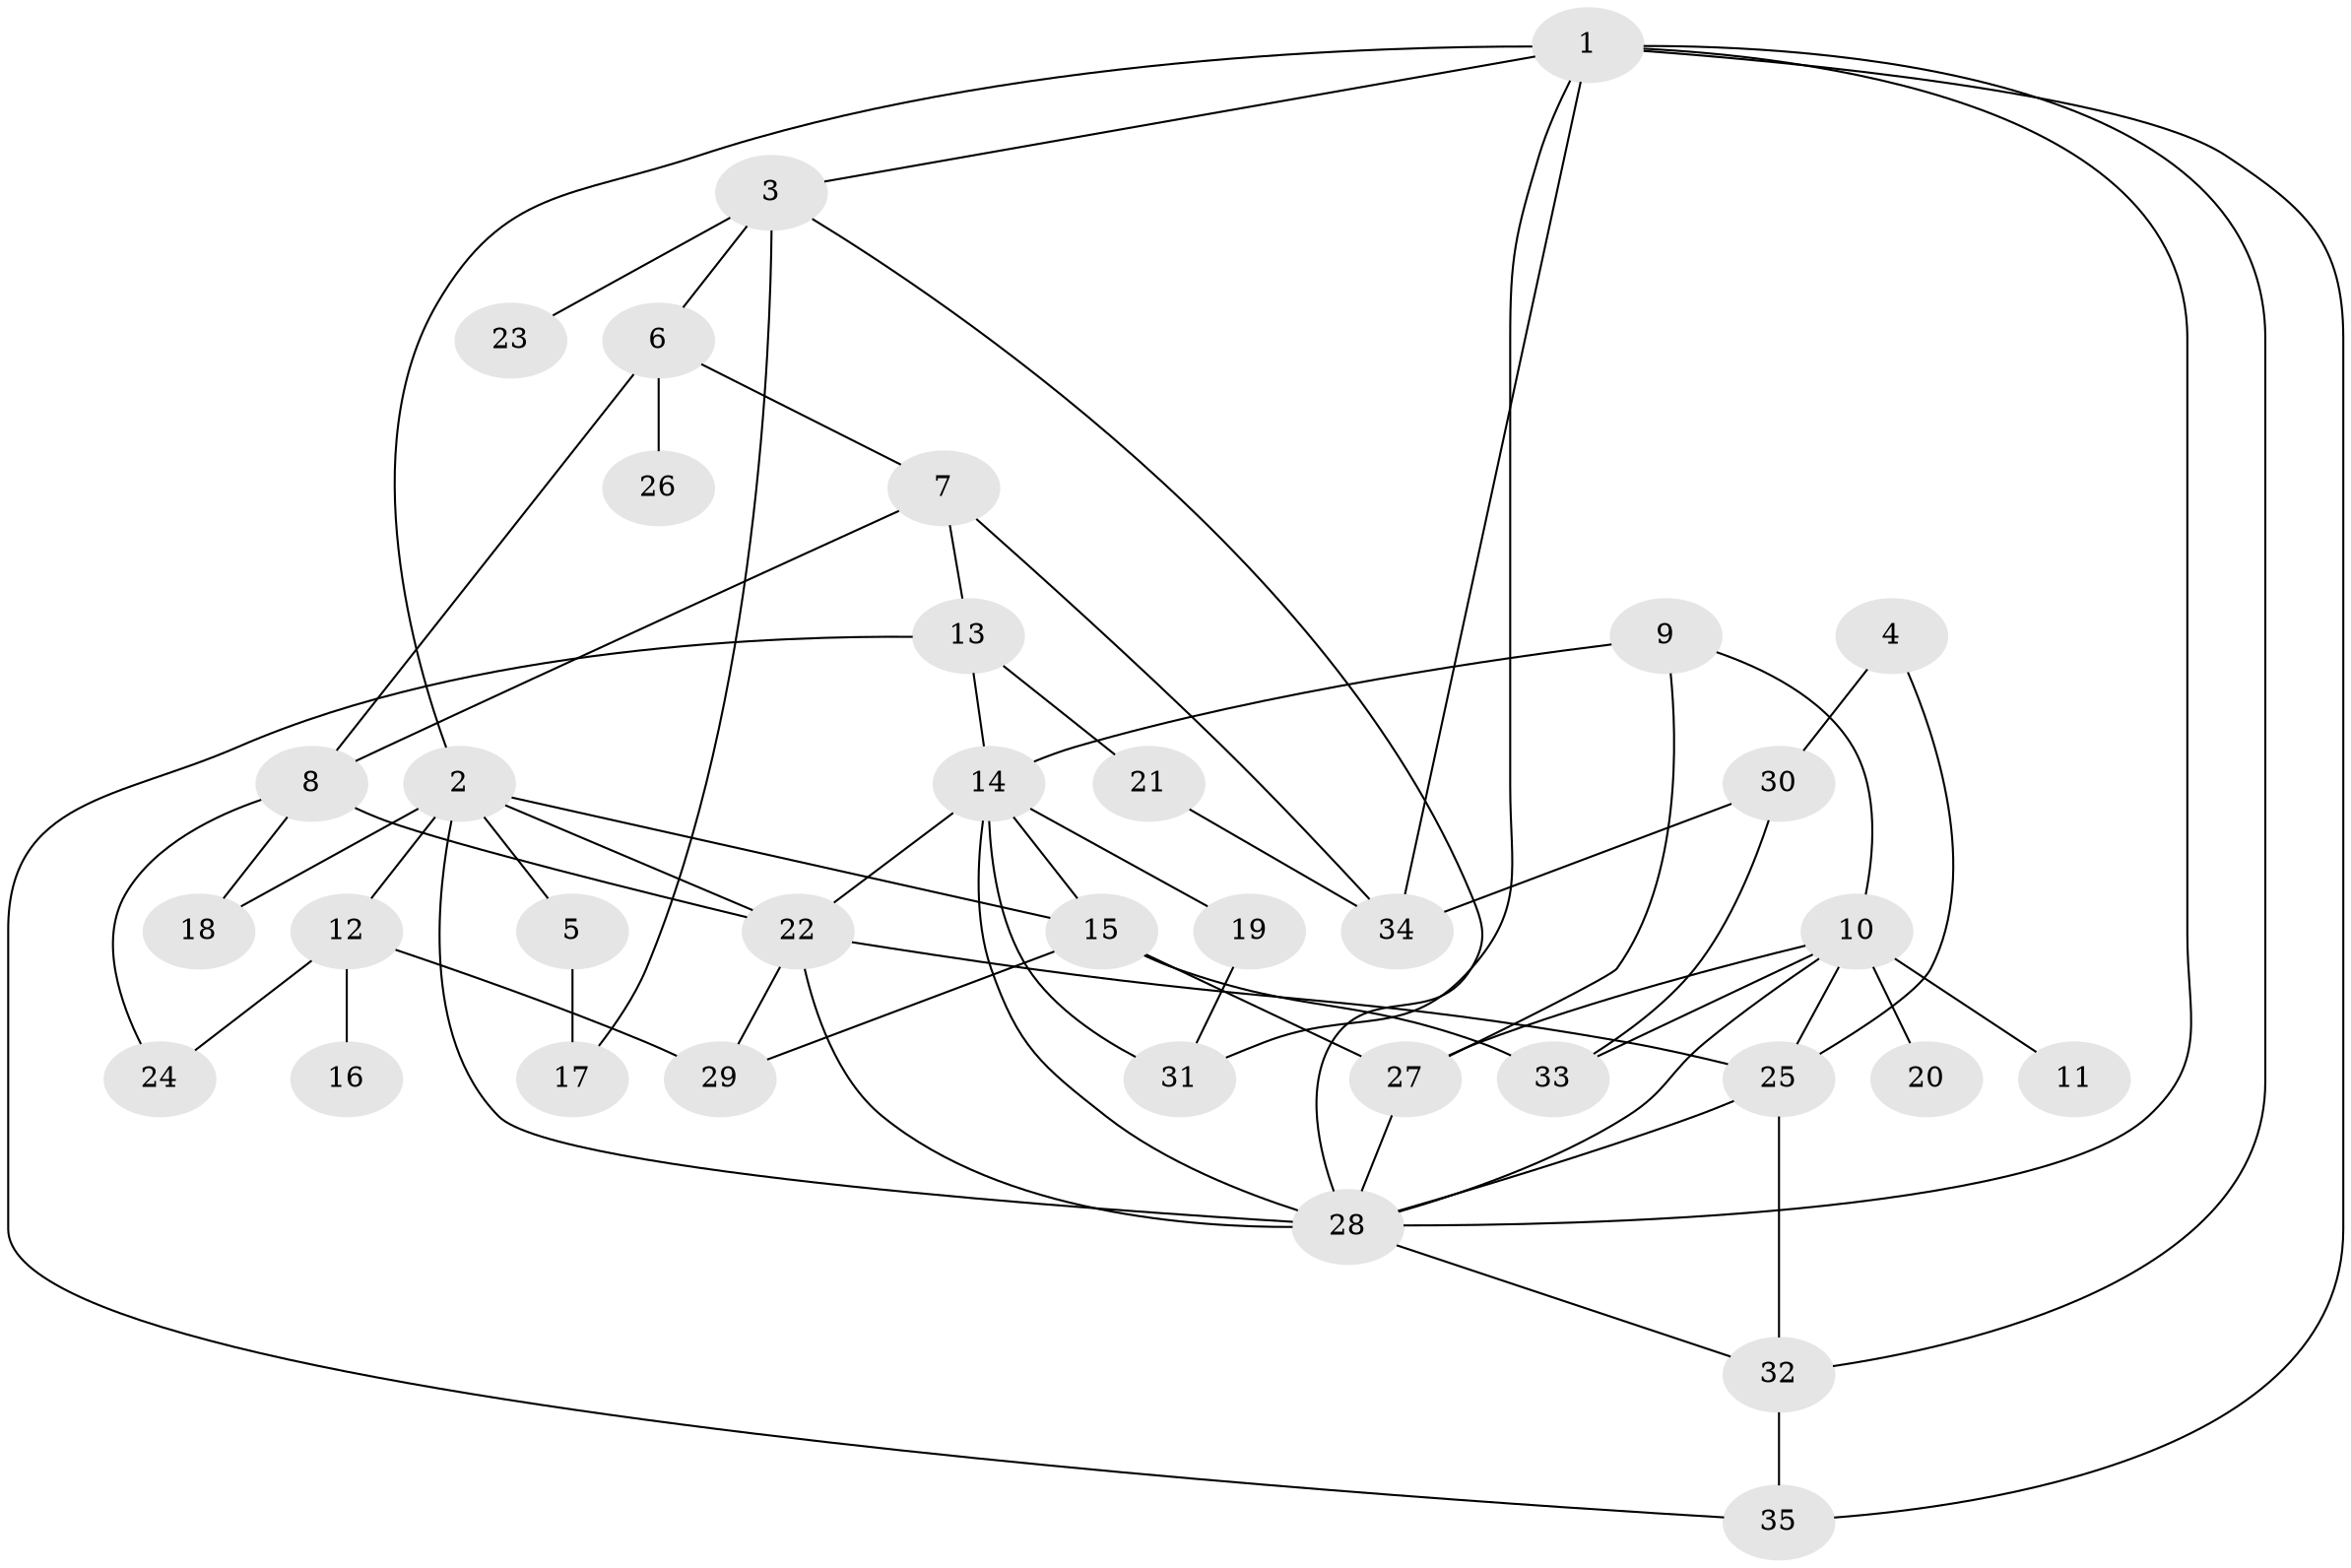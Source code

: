 // original degree distribution, {5: 0.05714285714285714, 9: 0.014285714285714285, 6: 0.05714285714285714, 4: 0.18571428571428572, 2: 0.24285714285714285, 7: 0.014285714285714285, 3: 0.21428571428571427, 1: 0.21428571428571427}
// Generated by graph-tools (version 1.1) at 2025/01/03/09/25 03:01:10]
// undirected, 35 vertices, 64 edges
graph export_dot {
graph [start="1"]
  node [color=gray90,style=filled];
  1;
  2;
  3;
  4;
  5;
  6;
  7;
  8;
  9;
  10;
  11;
  12;
  13;
  14;
  15;
  16;
  17;
  18;
  19;
  20;
  21;
  22;
  23;
  24;
  25;
  26;
  27;
  28;
  29;
  30;
  31;
  32;
  33;
  34;
  35;
  1 -- 2 [weight=1.0];
  1 -- 3 [weight=1.0];
  1 -- 28 [weight=1.0];
  1 -- 31 [weight=1.0];
  1 -- 32 [weight=1.0];
  1 -- 34 [weight=1.0];
  1 -- 35 [weight=1.0];
  2 -- 5 [weight=1.0];
  2 -- 12 [weight=1.0];
  2 -- 15 [weight=1.0];
  2 -- 18 [weight=1.0];
  2 -- 22 [weight=1.0];
  2 -- 28 [weight=2.0];
  3 -- 6 [weight=1.0];
  3 -- 17 [weight=1.0];
  3 -- 23 [weight=1.0];
  3 -- 28 [weight=1.0];
  4 -- 25 [weight=1.0];
  4 -- 30 [weight=1.0];
  5 -- 17 [weight=1.0];
  6 -- 7 [weight=1.0];
  6 -- 8 [weight=1.0];
  6 -- 26 [weight=2.0];
  7 -- 8 [weight=1.0];
  7 -- 13 [weight=1.0];
  7 -- 34 [weight=1.0];
  8 -- 18 [weight=1.0];
  8 -- 22 [weight=1.0];
  8 -- 24 [weight=1.0];
  9 -- 10 [weight=1.0];
  9 -- 14 [weight=1.0];
  9 -- 27 [weight=1.0];
  10 -- 11 [weight=1.0];
  10 -- 20 [weight=1.0];
  10 -- 25 [weight=1.0];
  10 -- 27 [weight=2.0];
  10 -- 28 [weight=1.0];
  10 -- 33 [weight=1.0];
  12 -- 16 [weight=1.0];
  12 -- 24 [weight=1.0];
  12 -- 29 [weight=1.0];
  13 -- 14 [weight=1.0];
  13 -- 21 [weight=1.0];
  13 -- 35 [weight=1.0];
  14 -- 15 [weight=1.0];
  14 -- 19 [weight=1.0];
  14 -- 22 [weight=1.0];
  14 -- 28 [weight=1.0];
  14 -- 31 [weight=1.0];
  15 -- 27 [weight=1.0];
  15 -- 29 [weight=1.0];
  15 -- 33 [weight=1.0];
  19 -- 31 [weight=1.0];
  21 -- 34 [weight=1.0];
  22 -- 25 [weight=1.0];
  22 -- 28 [weight=1.0];
  22 -- 29 [weight=1.0];
  25 -- 28 [weight=1.0];
  25 -- 32 [weight=1.0];
  27 -- 28 [weight=1.0];
  28 -- 32 [weight=1.0];
  30 -- 33 [weight=1.0];
  30 -- 34 [weight=1.0];
  32 -- 35 [weight=1.0];
}
